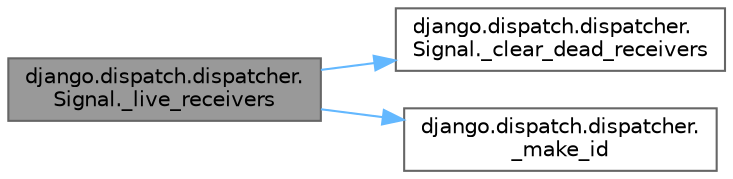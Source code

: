 digraph "django.dispatch.dispatcher.Signal._live_receivers"
{
 // LATEX_PDF_SIZE
  bgcolor="transparent";
  edge [fontname=Helvetica,fontsize=10,labelfontname=Helvetica,labelfontsize=10];
  node [fontname=Helvetica,fontsize=10,shape=box,height=0.2,width=0.4];
  rankdir="LR";
  Node1 [id="Node000001",label="django.dispatch.dispatcher.\lSignal._live_receivers",height=0.2,width=0.4,color="gray40", fillcolor="grey60", style="filled", fontcolor="black",tooltip=" "];
  Node1 -> Node2 [id="edge1_Node000001_Node000002",color="steelblue1",style="solid",tooltip=" "];
  Node2 [id="Node000002",label="django.dispatch.dispatcher.\lSignal._clear_dead_receivers",height=0.2,width=0.4,color="grey40", fillcolor="white", style="filled",URL="$classdjango_1_1dispatch_1_1dispatcher_1_1_signal.html#a3629023ea2564d6494bfe2bb84404f9d",tooltip=" "];
  Node1 -> Node3 [id="edge2_Node000001_Node000003",color="steelblue1",style="solid",tooltip=" "];
  Node3 [id="Node000003",label="django.dispatch.dispatcher.\l_make_id",height=0.2,width=0.4,color="grey40", fillcolor="white", style="filled",URL="$namespacedjango_1_1dispatch_1_1dispatcher.html#af7087ab91da0cb80d7155d0a2ab85bd6",tooltip=" "];
}
